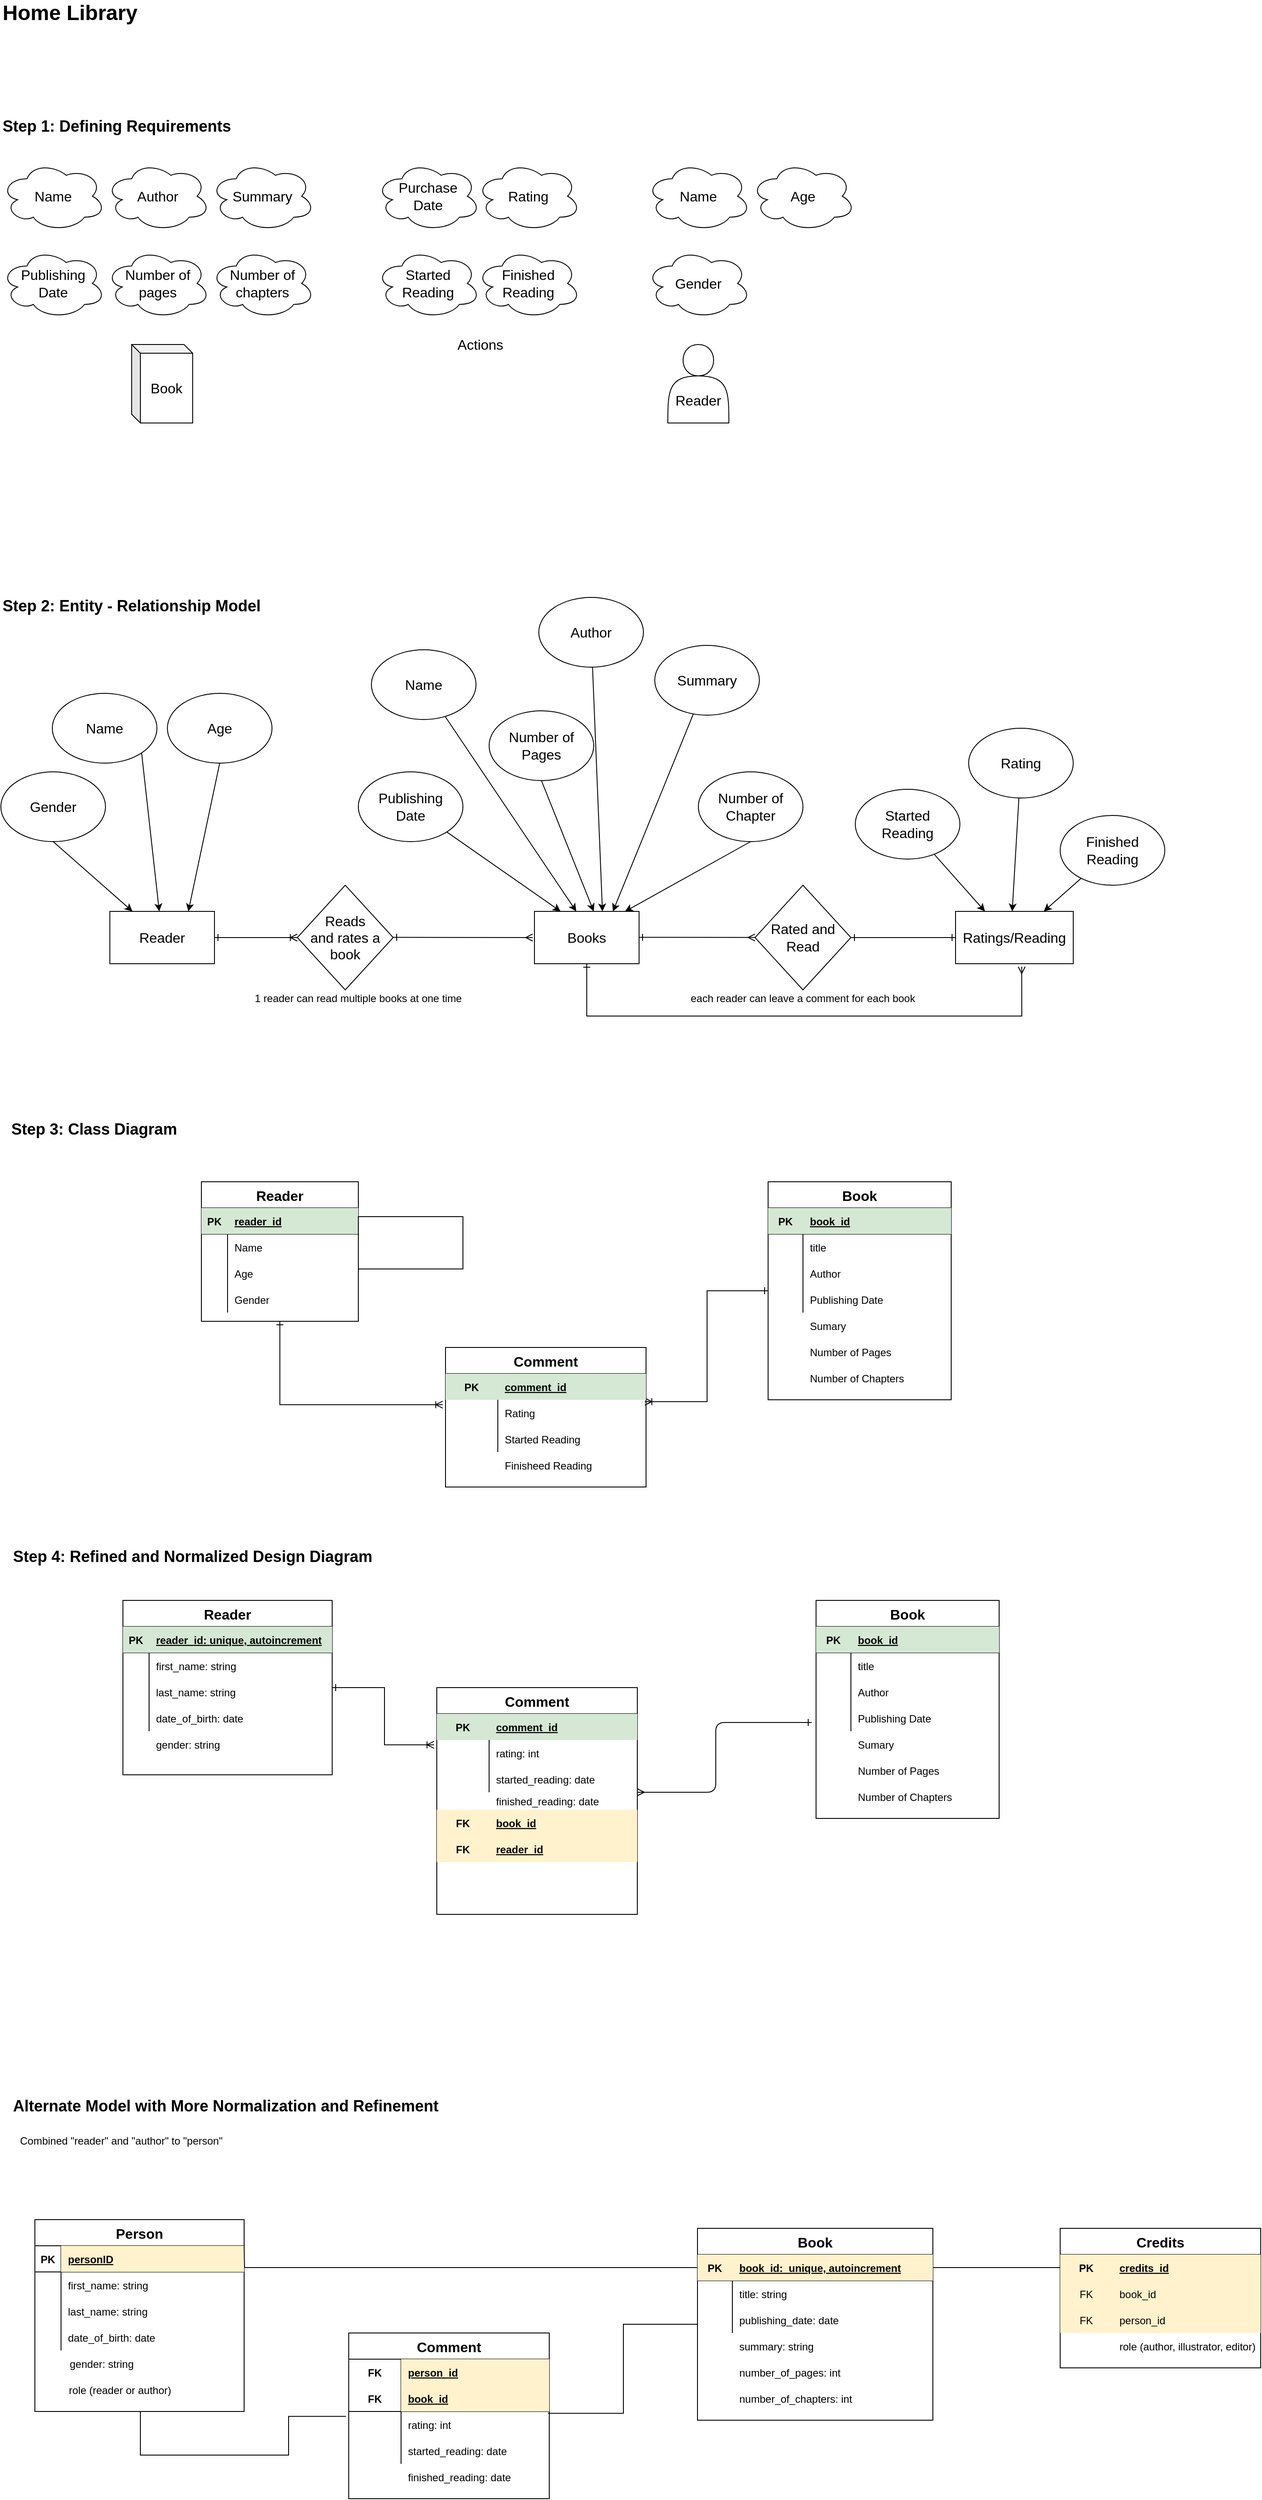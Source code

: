 <mxfile version="13.8.8" type="github">
  <diagram id="lw3_j7wf6DfLCtdXSwcF" name="Page-1">
    <mxGraphModel dx="865" dy="617" grid="1" gridSize="10" guides="1" tooltips="1" connect="1" arrows="1" fold="1" page="1" pageScale="1" pageWidth="827" pageHeight="1169" math="0" shadow="0">
      <root>
        <mxCell id="0" />
        <mxCell id="1" parent="0" />
        <mxCell id="b3z_TrKQlpET2KXninBQ-1" value="Step 1: Defining Requirements" style="text;html=1;strokeColor=none;fillColor=none;align=left;verticalAlign=middle;whiteSpace=wrap;rounded=0;fontSize=18;fontStyle=1" parent="1" vertex="1">
          <mxGeometry x="60" y="160" width="270" height="20" as="geometry" />
        </mxCell>
        <mxCell id="b3z_TrKQlpET2KXninBQ-3" value="Book" style="shape=cube;whiteSpace=wrap;html=1;boundedLbl=1;backgroundOutline=1;darkOpacity=0.05;darkOpacity2=0.1;fontSize=16;size=10;" parent="1" vertex="1">
          <mxGeometry x="210" y="420" width="70" height="90" as="geometry" />
        </mxCell>
        <mxCell id="b3z_TrKQlpET2KXninBQ-4" value="Name" style="ellipse;shape=cloud;whiteSpace=wrap;html=1;fontSize=16;" parent="1" vertex="1">
          <mxGeometry x="800" y="210" width="120" height="80" as="geometry" />
        </mxCell>
        <mxCell id="b3z_TrKQlpET2KXninBQ-5" value="Age" style="ellipse;shape=cloud;whiteSpace=wrap;html=1;fontSize=16;" parent="1" vertex="1">
          <mxGeometry x="920" y="210" width="120" height="80" as="geometry" />
        </mxCell>
        <mxCell id="b3z_TrKQlpET2KXninBQ-6" value="Gender" style="ellipse;shape=cloud;whiteSpace=wrap;html=1;fontSize=16;" parent="1" vertex="1">
          <mxGeometry x="800" y="310" width="120" height="80" as="geometry" />
        </mxCell>
        <mxCell id="b3z_TrKQlpET2KXninBQ-7" value="Name" style="ellipse;shape=cloud;whiteSpace=wrap;html=1;fontSize=16;" parent="1" vertex="1">
          <mxGeometry x="60" y="210" width="120" height="80" as="geometry" />
        </mxCell>
        <mxCell id="b3z_TrKQlpET2KXninBQ-8" value="Author" style="ellipse;shape=cloud;whiteSpace=wrap;html=1;fontSize=16;" parent="1" vertex="1">
          <mxGeometry x="180" y="210" width="120" height="80" as="geometry" />
        </mxCell>
        <mxCell id="b3z_TrKQlpET2KXninBQ-9" value="Summary" style="ellipse;shape=cloud;whiteSpace=wrap;html=1;fontSize=16;" parent="1" vertex="1">
          <mxGeometry x="300" y="210" width="120" height="80" as="geometry" />
        </mxCell>
        <mxCell id="b3z_TrKQlpET2KXninBQ-10" value="Number of pages" style="ellipse;shape=cloud;whiteSpace=wrap;html=1;fontSize=16;" parent="1" vertex="1">
          <mxGeometry x="180" y="310" width="120" height="80" as="geometry" />
        </mxCell>
        <mxCell id="b3z_TrKQlpET2KXninBQ-11" value="Number of chapters" style="ellipse;shape=cloud;whiteSpace=wrap;html=1;fontSize=16;" parent="1" vertex="1">
          <mxGeometry x="300" y="310" width="120" height="80" as="geometry" />
        </mxCell>
        <mxCell id="b3z_TrKQlpET2KXninBQ-12" value="Publishing&lt;br&gt;Date" style="ellipse;shape=cloud;whiteSpace=wrap;html=1;fontSize=16;" parent="1" vertex="1">
          <mxGeometry x="60" y="310" width="120" height="80" as="geometry" />
        </mxCell>
        <mxCell id="b3z_TrKQlpET2KXninBQ-13" value="Purchase&lt;br&gt;Date" style="ellipse;shape=cloud;whiteSpace=wrap;html=1;fontSize=16;" parent="1" vertex="1">
          <mxGeometry x="490" y="210" width="120" height="80" as="geometry" />
        </mxCell>
        <mxCell id="b3z_TrKQlpET2KXninBQ-14" value="Started&lt;br&gt;Reading" style="ellipse;shape=cloud;whiteSpace=wrap;html=1;fontSize=16;" parent="1" vertex="1">
          <mxGeometry x="490" y="310" width="120" height="80" as="geometry" />
        </mxCell>
        <mxCell id="b3z_TrKQlpET2KXninBQ-15" value="Finished&lt;br&gt;Reading" style="ellipse;shape=cloud;whiteSpace=wrap;html=1;fontSize=16;" parent="1" vertex="1">
          <mxGeometry x="605" y="310" width="120" height="80" as="geometry" />
        </mxCell>
        <mxCell id="b3z_TrKQlpET2KXninBQ-16" value="Home Library" style="text;html=1;strokeColor=none;fillColor=none;align=left;verticalAlign=middle;whiteSpace=wrap;rounded=0;fontSize=24;fontStyle=1" parent="1" vertex="1">
          <mxGeometry x="60" y="30" width="210" height="20" as="geometry" />
        </mxCell>
        <mxCell id="b3z_TrKQlpET2KXninBQ-19" value="Rating" style="ellipse;shape=cloud;whiteSpace=wrap;html=1;fontSize=16;" parent="1" vertex="1">
          <mxGeometry x="605" y="210" width="120" height="80" as="geometry" />
        </mxCell>
        <mxCell id="b3z_TrKQlpET2KXninBQ-22" value="&lt;br&gt;&lt;br&gt;Reader" style="shape=actor;whiteSpace=wrap;html=1;fontSize=16;align=center;" parent="1" vertex="1">
          <mxGeometry x="825" y="420" width="70" height="90" as="geometry" />
        </mxCell>
        <mxCell id="b3z_TrKQlpET2KXninBQ-24" value="Actions" style="text;html=1;strokeColor=none;fillColor=none;align=center;verticalAlign=middle;whiteSpace=wrap;rounded=0;fontSize=16;" parent="1" vertex="1">
          <mxGeometry x="590" y="410" width="40" height="20" as="geometry" />
        </mxCell>
        <mxCell id="b3z_TrKQlpET2KXninBQ-25" value="Step 2: Entity - Relationship Model" style="text;html=1;strokeColor=none;fillColor=none;align=left;verticalAlign=middle;whiteSpace=wrap;rounded=0;fontSize=18;fontStyle=1" parent="1" vertex="1">
          <mxGeometry x="60" y="710" width="320" height="20" as="geometry" />
        </mxCell>
        <mxCell id="b3z_TrKQlpET2KXninBQ-27" value="Books&lt;span style=&quot;color: rgba(0 , 0 , 0 , 0) ; font-family: monospace ; font-size: 0px&quot;&gt;%3CmxGraphModel%3E%3Croot%3E%3CmxCell%20id%3D%220%22%2F%3E%3CmxCell%20id%3D%221%22%20parent%3D%220%22%2F%3E%3CmxCell%20id%3D%222%22%20value%3D%22Requirements%22%20style%3D%22text%3Bhtml%3D1%3BstrokeColor%3Dnone%3BfillColor%3Dnone%3Balign%3Dleft%3BverticalAlign%3Dmiddle%3BwhiteSpace%3Dwrap%3Brounded%3D0%3BfontSize%3D16%3BfontStyle%3D1%22%20vertex%3D%221%22%20parent%3D%221%22%3E%3CmxGeometry%20x%3D%2240%22%20y%3D%2290%22%20width%3D%22140%22%20height%3D%2220%22%20as%3D%22geometry%22%2F%3E%3C%2FmxCell%3E%3C%2Froot%3E%3C%2FmxGraphModel%3E&lt;/span&gt;" style="rounded=0;whiteSpace=wrap;html=1;fontSize=16;align=center;" parent="1" vertex="1">
          <mxGeometry x="672" y="1070" width="120" height="60" as="geometry" />
        </mxCell>
        <mxCell id="b3z_TrKQlpET2KXninBQ-28" value="Ratings/Reading" style="rounded=0;whiteSpace=wrap;html=1;fontSize=16;align=center;" parent="1" vertex="1">
          <mxGeometry x="1155" y="1070" width="135" height="60" as="geometry" />
        </mxCell>
        <mxCell id="b3z_TrKQlpET2KXninBQ-67" style="edgeStyle=none;rounded=0;orthogonalLoop=1;jettySize=auto;html=1;entryX=0;entryY=0.5;entryDx=0;entryDy=0;fontSize=16;startArrow=ERone;startFill=0;endArrow=ERoneToMany;endFill=0;" parent="1" source="b3z_TrKQlpET2KXninBQ-29" target="b3z_TrKQlpET2KXninBQ-45" edge="1">
          <mxGeometry relative="1" as="geometry" />
        </mxCell>
        <mxCell id="b3z_TrKQlpET2KXninBQ-29" value="Reader" style="rounded=0;whiteSpace=wrap;html=1;fontSize=16;align=center;" parent="1" vertex="1">
          <mxGeometry x="185" y="1070" width="120" height="60" as="geometry" />
        </mxCell>
        <mxCell id="b3z_TrKQlpET2KXninBQ-60" style="edgeStyle=none;rounded=0;orthogonalLoop=1;jettySize=auto;html=1;fontSize=16;" parent="1" source="b3z_TrKQlpET2KXninBQ-30" edge="1">
          <mxGeometry relative="1" as="geometry">
            <mxPoint x="720" y="1070" as="targetPoint" />
          </mxGeometry>
        </mxCell>
        <mxCell id="b3z_TrKQlpET2KXninBQ-30" value="Name" style="ellipse;whiteSpace=wrap;html=1;fontSize=16;align=center;" parent="1" vertex="1">
          <mxGeometry x="485" y="770" width="120" height="80" as="geometry" />
        </mxCell>
        <mxCell id="b3z_TrKQlpET2KXninBQ-61" style="edgeStyle=none;rounded=0;orthogonalLoop=1;jettySize=auto;html=1;fontSize=16;" parent="1" source="b3z_TrKQlpET2KXninBQ-31" edge="1">
          <mxGeometry relative="1" as="geometry">
            <mxPoint x="750" y="1070" as="targetPoint" />
          </mxGeometry>
        </mxCell>
        <mxCell id="b3z_TrKQlpET2KXninBQ-31" value="Author" style="ellipse;whiteSpace=wrap;html=1;fontSize=16;align=center;" parent="1" vertex="1">
          <mxGeometry x="677" y="710" width="120" height="80" as="geometry" />
        </mxCell>
        <mxCell id="b3z_TrKQlpET2KXninBQ-62" style="edgeStyle=none;rounded=0;orthogonalLoop=1;jettySize=auto;html=1;entryX=0.75;entryY=0;entryDx=0;entryDy=0;fontSize=16;" parent="1" source="b3z_TrKQlpET2KXninBQ-32" target="b3z_TrKQlpET2KXninBQ-27" edge="1">
          <mxGeometry relative="1" as="geometry" />
        </mxCell>
        <mxCell id="b3z_TrKQlpET2KXninBQ-32" value="Summary" style="ellipse;whiteSpace=wrap;html=1;fontSize=16;align=center;" parent="1" vertex="1">
          <mxGeometry x="810" y="765" width="120" height="80" as="geometry" />
        </mxCell>
        <mxCell id="b3z_TrKQlpET2KXninBQ-57" style="edgeStyle=none;rounded=0;orthogonalLoop=1;jettySize=auto;html=1;entryX=0.25;entryY=0;entryDx=0;entryDy=0;fontSize=16;" parent="1" source="b3z_TrKQlpET2KXninBQ-33" target="b3z_TrKQlpET2KXninBQ-27" edge="1">
          <mxGeometry relative="1" as="geometry" />
        </mxCell>
        <mxCell id="b3z_TrKQlpET2KXninBQ-33" value="Publishing&lt;br&gt;Date" style="ellipse;whiteSpace=wrap;html=1;fontSize=16;align=center;" parent="1" vertex="1">
          <mxGeometry x="470" y="910" width="120" height="80" as="geometry" />
        </mxCell>
        <mxCell id="b3z_TrKQlpET2KXninBQ-58" style="edgeStyle=none;rounded=0;orthogonalLoop=1;jettySize=auto;html=1;exitX=0.5;exitY=1;exitDx=0;exitDy=0;fontSize=16;" parent="1" source="b3z_TrKQlpET2KXninBQ-34" edge="1">
          <mxGeometry relative="1" as="geometry">
            <mxPoint x="740" y="1070" as="targetPoint" />
          </mxGeometry>
        </mxCell>
        <mxCell id="b3z_TrKQlpET2KXninBQ-34" value="Number of&lt;br&gt;Pages" style="ellipse;whiteSpace=wrap;html=1;fontSize=16;align=center;" parent="1" vertex="1">
          <mxGeometry x="620" y="840" width="120" height="80" as="geometry" />
        </mxCell>
        <mxCell id="b3z_TrKQlpET2KXninBQ-59" style="edgeStyle=none;rounded=0;orthogonalLoop=1;jettySize=auto;html=1;exitX=0.5;exitY=1;exitDx=0;exitDy=0;entryX=0.865;entryY=0.002;entryDx=0;entryDy=0;fontSize=16;entryPerimeter=0;" parent="1" source="b3z_TrKQlpET2KXninBQ-35" target="b3z_TrKQlpET2KXninBQ-27" edge="1">
          <mxGeometry relative="1" as="geometry" />
        </mxCell>
        <mxCell id="b3z_TrKQlpET2KXninBQ-35" value="Number of&lt;br&gt;Chapter" style="ellipse;whiteSpace=wrap;html=1;fontSize=16;align=center;" parent="1" vertex="1">
          <mxGeometry x="860" y="910" width="120" height="80" as="geometry" />
        </mxCell>
        <mxCell id="b3z_TrKQlpET2KXninBQ-65" style="edgeStyle=none;rounded=0;orthogonalLoop=1;jettySize=auto;html=1;fontSize=16;" parent="1" source="b3z_TrKQlpET2KXninBQ-37" edge="1">
          <mxGeometry relative="1" as="geometry">
            <mxPoint x="1220" y="1070" as="targetPoint" />
          </mxGeometry>
        </mxCell>
        <mxCell id="b3z_TrKQlpET2KXninBQ-37" value="Rating" style="ellipse;whiteSpace=wrap;html=1;fontSize=16;align=center;" parent="1" vertex="1">
          <mxGeometry x="1170" y="860" width="120" height="80" as="geometry" />
        </mxCell>
        <mxCell id="b3z_TrKQlpET2KXninBQ-63" style="edgeStyle=none;rounded=0;orthogonalLoop=1;jettySize=auto;html=1;entryX=0.25;entryY=0;entryDx=0;entryDy=0;fontSize=16;" parent="1" source="b3z_TrKQlpET2KXninBQ-38" target="b3z_TrKQlpET2KXninBQ-28" edge="1">
          <mxGeometry relative="1" as="geometry" />
        </mxCell>
        <mxCell id="b3z_TrKQlpET2KXninBQ-38" value="Started&lt;br&gt;Reading" style="ellipse;whiteSpace=wrap;html=1;fontSize=16;align=center;" parent="1" vertex="1">
          <mxGeometry x="1040" y="930" width="120" height="80" as="geometry" />
        </mxCell>
        <mxCell id="b3z_TrKQlpET2KXninBQ-40" value="Rated and Read" style="rhombus;whiteSpace=wrap;html=1;fontSize=16;align=center;" parent="1" vertex="1">
          <mxGeometry x="925" y="1040" width="110" height="120" as="geometry" />
        </mxCell>
        <mxCell id="b3z_TrKQlpET2KXninBQ-66" style="edgeStyle=none;rounded=0;orthogonalLoop=1;jettySize=auto;html=1;entryX=0.75;entryY=0;entryDx=0;entryDy=0;fontSize=16;" parent="1" source="b3z_TrKQlpET2KXninBQ-41" target="b3z_TrKQlpET2KXninBQ-28" edge="1">
          <mxGeometry relative="1" as="geometry" />
        </mxCell>
        <mxCell id="b3z_TrKQlpET2KXninBQ-41" value="Finished&lt;br&gt;Reading" style="ellipse;whiteSpace=wrap;html=1;fontSize=16;align=center;" parent="1" vertex="1">
          <mxGeometry x="1275" y="960" width="120" height="80" as="geometry" />
        </mxCell>
        <mxCell id="b3z_TrKQlpET2KXninBQ-53" style="rounded=0;orthogonalLoop=1;jettySize=auto;html=1;exitX=1;exitY=1;exitDx=0;exitDy=0;fontSize=16;" parent="1" source="b3z_TrKQlpET2KXninBQ-42" target="b3z_TrKQlpET2KXninBQ-29" edge="1">
          <mxGeometry relative="1" as="geometry" />
        </mxCell>
        <mxCell id="b3z_TrKQlpET2KXninBQ-42" value="Name" style="ellipse;whiteSpace=wrap;html=1;fontSize=16;align=center;" parent="1" vertex="1">
          <mxGeometry x="119" y="820" width="120" height="80" as="geometry" />
        </mxCell>
        <mxCell id="b3z_TrKQlpET2KXninBQ-56" style="edgeStyle=none;rounded=0;orthogonalLoop=1;jettySize=auto;html=1;exitX=0.5;exitY=1;exitDx=0;exitDy=0;entryX=0.75;entryY=0;entryDx=0;entryDy=0;fontSize=16;" parent="1" source="b3z_TrKQlpET2KXninBQ-43" target="b3z_TrKQlpET2KXninBQ-29" edge="1">
          <mxGeometry relative="1" as="geometry" />
        </mxCell>
        <mxCell id="b3z_TrKQlpET2KXninBQ-43" value="Age" style="ellipse;whiteSpace=wrap;html=1;fontSize=16;align=center;" parent="1" vertex="1">
          <mxGeometry x="251" y="820" width="120" height="80" as="geometry" />
        </mxCell>
        <mxCell id="b3z_TrKQlpET2KXninBQ-52" style="rounded=0;orthogonalLoop=1;jettySize=auto;html=1;exitX=0.5;exitY=1;exitDx=0;exitDy=0;fontSize=16;" parent="1" source="b3z_TrKQlpET2KXninBQ-44" target="b3z_TrKQlpET2KXninBQ-29" edge="1">
          <mxGeometry relative="1" as="geometry" />
        </mxCell>
        <mxCell id="b3z_TrKQlpET2KXninBQ-44" value="Gender" style="ellipse;whiteSpace=wrap;html=1;fontSize=16;align=center;" parent="1" vertex="1">
          <mxGeometry x="60" y="910" width="120" height="80" as="geometry" />
        </mxCell>
        <mxCell id="b3z_TrKQlpET2KXninBQ-45" value="Reads&lt;br&gt;and rates a&lt;br&gt;book" style="rhombus;whiteSpace=wrap;html=1;fontSize=16;align=center;" parent="1" vertex="1">
          <mxGeometry x="400" y="1040" width="110" height="120" as="geometry" />
        </mxCell>
        <mxCell id="b3z_TrKQlpET2KXninBQ-68" style="edgeStyle=none;rounded=0;orthogonalLoop=1;jettySize=auto;html=1;fontSize=16;startArrow=ERone;startFill=0;endArrow=ERmany;endFill=0;" parent="1" edge="1">
          <mxGeometry relative="1" as="geometry">
            <mxPoint x="510" y="1099.71" as="sourcePoint" />
            <mxPoint x="670" y="1100" as="targetPoint" />
          </mxGeometry>
        </mxCell>
        <mxCell id="b3z_TrKQlpET2KXninBQ-69" style="edgeStyle=none;rounded=0;orthogonalLoop=1;jettySize=auto;html=1;fontSize=16;startArrow=ERone;startFill=0;endArrow=ERmany;endFill=0;" parent="1" target="b3z_TrKQlpET2KXninBQ-40" edge="1">
          <mxGeometry relative="1" as="geometry">
            <mxPoint x="792" y="1099.71" as="sourcePoint" />
            <mxPoint x="887" y="1099.71" as="targetPoint" />
          </mxGeometry>
        </mxCell>
        <mxCell id="b3z_TrKQlpET2KXninBQ-70" style="edgeStyle=none;rounded=0;orthogonalLoop=1;jettySize=auto;html=1;fontSize=16;startArrow=ERone;startFill=0;endArrow=ERone;endFill=0;exitX=1;exitY=0.5;exitDx=0;exitDy=0;entryX=0;entryY=0.5;entryDx=0;entryDy=0;" parent="1" source="b3z_TrKQlpET2KXninBQ-40" target="b3z_TrKQlpET2KXninBQ-28" edge="1">
          <mxGeometry relative="1" as="geometry">
            <mxPoint x="802" y="1109.71" as="sourcePoint" />
            <mxPoint x="935.078" y="1109.915" as="targetPoint" />
          </mxGeometry>
        </mxCell>
        <mxCell id="b3z_TrKQlpET2KXninBQ-170" style="edgeStyle=orthogonalEdgeStyle;rounded=0;orthogonalLoop=1;jettySize=auto;html=1;entryX=-0.014;entryY=0.186;entryDx=0;entryDy=0;entryPerimeter=0;startArrow=ERone;startFill=0;endArrow=ERoneToMany;endFill=0;fontSize=16;" parent="1" source="b3z_TrKQlpET2KXninBQ-113" target="b3z_TrKQlpET2KXninBQ-146" edge="1">
          <mxGeometry relative="1" as="geometry" />
        </mxCell>
        <mxCell id="b3z_TrKQlpET2KXninBQ-113" value="Reader" style="shape=table;startSize=30;container=1;collapsible=1;childLayout=tableLayout;fixedRows=1;rowLines=0;fontStyle=1;align=center;resizeLast=1;fontSize=16;" parent="1" vertex="1">
          <mxGeometry x="290" y="1380" width="180" height="160" as="geometry" />
        </mxCell>
        <mxCell id="b3z_TrKQlpET2KXninBQ-114" value="" style="shape=partialRectangle;collapsible=0;dropTarget=0;pointerEvents=0;fillColor=none;top=0;left=0;bottom=1;right=0;points=[[0,0.5],[1,0.5]];portConstraint=eastwest;" parent="b3z_TrKQlpET2KXninBQ-113" vertex="1">
          <mxGeometry y="30" width="180" height="30" as="geometry" />
        </mxCell>
        <mxCell id="b3z_TrKQlpET2KXninBQ-115" value="PK" style="shape=partialRectangle;connectable=0;fillColor=#d5e8d4;top=0;left=0;bottom=0;right=0;fontStyle=1;overflow=hidden;strokeColor=#82b366;" parent="b3z_TrKQlpET2KXninBQ-114" vertex="1">
          <mxGeometry width="30" height="30" as="geometry" />
        </mxCell>
        <mxCell id="b3z_TrKQlpET2KXninBQ-116" value="reader_id" style="shape=partialRectangle;connectable=0;fillColor=#d5e8d4;top=0;left=0;bottom=0;right=0;align=left;spacingLeft=6;fontStyle=5;overflow=hidden;strokeColor=#82b366;" parent="b3z_TrKQlpET2KXninBQ-114" vertex="1">
          <mxGeometry x="30" width="150" height="30" as="geometry" />
        </mxCell>
        <mxCell id="b3z_TrKQlpET2KXninBQ-117" value="" style="shape=partialRectangle;collapsible=0;dropTarget=0;pointerEvents=0;fillColor=none;top=0;left=0;bottom=0;right=0;points=[[0,0.5],[1,0.5]];portConstraint=eastwest;" parent="b3z_TrKQlpET2KXninBQ-113" vertex="1">
          <mxGeometry y="60" width="180" height="30" as="geometry" />
        </mxCell>
        <mxCell id="b3z_TrKQlpET2KXninBQ-118" value="" style="shape=partialRectangle;connectable=0;fillColor=none;top=0;left=0;bottom=0;right=0;editable=1;overflow=hidden;" parent="b3z_TrKQlpET2KXninBQ-117" vertex="1">
          <mxGeometry width="30" height="30" as="geometry" />
        </mxCell>
        <mxCell id="b3z_TrKQlpET2KXninBQ-119" value="Name" style="shape=partialRectangle;connectable=0;fillColor=none;top=0;left=0;bottom=0;right=0;align=left;spacingLeft=6;overflow=hidden;" parent="b3z_TrKQlpET2KXninBQ-117" vertex="1">
          <mxGeometry x="30" width="150" height="30" as="geometry" />
        </mxCell>
        <mxCell id="b3z_TrKQlpET2KXninBQ-120" value="" style="shape=partialRectangle;collapsible=0;dropTarget=0;pointerEvents=0;fillColor=none;top=0;left=0;bottom=0;right=0;points=[[0,0.5],[1,0.5]];portConstraint=eastwest;" parent="b3z_TrKQlpET2KXninBQ-113" vertex="1">
          <mxGeometry y="90" width="180" height="30" as="geometry" />
        </mxCell>
        <mxCell id="b3z_TrKQlpET2KXninBQ-121" value="" style="shape=partialRectangle;connectable=0;fillColor=none;top=0;left=0;bottom=0;right=0;editable=1;overflow=hidden;" parent="b3z_TrKQlpET2KXninBQ-120" vertex="1">
          <mxGeometry width="30" height="30" as="geometry" />
        </mxCell>
        <mxCell id="b3z_TrKQlpET2KXninBQ-122" value="Age" style="shape=partialRectangle;connectable=0;fillColor=none;top=0;left=0;bottom=0;right=0;align=left;spacingLeft=6;overflow=hidden;" parent="b3z_TrKQlpET2KXninBQ-120" vertex="1">
          <mxGeometry x="30" width="150" height="30" as="geometry" />
        </mxCell>
        <mxCell id="b3z_TrKQlpET2KXninBQ-123" value="" style="shape=partialRectangle;collapsible=0;dropTarget=0;pointerEvents=0;fillColor=none;top=0;left=0;bottom=0;right=0;points=[[0,0.5],[1,0.5]];portConstraint=eastwest;" parent="b3z_TrKQlpET2KXninBQ-113" vertex="1">
          <mxGeometry y="120" width="180" height="30" as="geometry" />
        </mxCell>
        <mxCell id="b3z_TrKQlpET2KXninBQ-124" value="" style="shape=partialRectangle;connectable=0;fillColor=none;top=0;left=0;bottom=0;right=0;editable=1;overflow=hidden;" parent="b3z_TrKQlpET2KXninBQ-123" vertex="1">
          <mxGeometry width="30" height="30" as="geometry" />
        </mxCell>
        <mxCell id="b3z_TrKQlpET2KXninBQ-125" value="Gender" style="shape=partialRectangle;connectable=0;fillColor=none;top=0;left=0;bottom=0;right=0;align=left;spacingLeft=6;overflow=hidden;" parent="b3z_TrKQlpET2KXninBQ-123" vertex="1">
          <mxGeometry x="30" width="150" height="30" as="geometry" />
        </mxCell>
        <mxCell id="b3z_TrKQlpET2KXninBQ-171" style="edgeStyle=orthogonalEdgeStyle;rounded=0;orthogonalLoop=1;jettySize=auto;html=1;entryX=0.994;entryY=0.071;entryDx=0;entryDy=0;entryPerimeter=0;startArrow=ERone;startFill=0;endArrow=ERoneToMany;endFill=0;fontSize=16;" parent="1" source="b3z_TrKQlpET2KXninBQ-126" target="b3z_TrKQlpET2KXninBQ-146" edge="1">
          <mxGeometry relative="1" as="geometry" />
        </mxCell>
        <mxCell id="b3z_TrKQlpET2KXninBQ-126" value="Book" style="shape=table;startSize=30;container=1;collapsible=1;childLayout=tableLayout;fixedRows=1;rowLines=0;fontStyle=1;align=center;resizeLast=1;fontSize=16;" parent="1" vertex="1">
          <mxGeometry x="940" y="1380" width="210" height="250" as="geometry" />
        </mxCell>
        <mxCell id="b3z_TrKQlpET2KXninBQ-127" value="" style="shape=partialRectangle;collapsible=0;dropTarget=0;pointerEvents=0;fillColor=none;top=0;left=0;bottom=1;right=0;points=[[0,0.5],[1,0.5]];portConstraint=eastwest;" parent="b3z_TrKQlpET2KXninBQ-126" vertex="1">
          <mxGeometry y="30" width="210" height="30" as="geometry" />
        </mxCell>
        <mxCell id="b3z_TrKQlpET2KXninBQ-128" value="PK" style="shape=partialRectangle;connectable=0;fillColor=#d5e8d4;top=0;left=0;bottom=0;right=0;fontStyle=1;overflow=hidden;strokeColor=#82b366;" parent="b3z_TrKQlpET2KXninBQ-127" vertex="1">
          <mxGeometry width="40" height="30" as="geometry" />
        </mxCell>
        <mxCell id="b3z_TrKQlpET2KXninBQ-129" value="book_id" style="shape=partialRectangle;connectable=0;fillColor=#d5e8d4;top=0;left=0;bottom=0;right=0;align=left;spacingLeft=6;fontStyle=5;overflow=hidden;strokeColor=#82b366;" parent="b3z_TrKQlpET2KXninBQ-127" vertex="1">
          <mxGeometry x="40" width="170" height="30" as="geometry" />
        </mxCell>
        <mxCell id="b3z_TrKQlpET2KXninBQ-130" value="" style="shape=partialRectangle;collapsible=0;dropTarget=0;pointerEvents=0;fillColor=none;top=0;left=0;bottom=0;right=0;points=[[0,0.5],[1,0.5]];portConstraint=eastwest;" parent="b3z_TrKQlpET2KXninBQ-126" vertex="1">
          <mxGeometry y="60" width="210" height="30" as="geometry" />
        </mxCell>
        <mxCell id="b3z_TrKQlpET2KXninBQ-131" value="" style="shape=partialRectangle;connectable=0;fillColor=none;top=0;left=0;bottom=0;right=0;editable=1;overflow=hidden;" parent="b3z_TrKQlpET2KXninBQ-130" vertex="1">
          <mxGeometry width="40" height="30" as="geometry" />
        </mxCell>
        <mxCell id="b3z_TrKQlpET2KXninBQ-132" value="title" style="shape=partialRectangle;connectable=0;fillColor=none;top=0;left=0;bottom=0;right=0;align=left;spacingLeft=6;overflow=hidden;" parent="b3z_TrKQlpET2KXninBQ-130" vertex="1">
          <mxGeometry x="40" width="170" height="30" as="geometry" />
        </mxCell>
        <mxCell id="b3z_TrKQlpET2KXninBQ-133" value="" style="shape=partialRectangle;collapsible=0;dropTarget=0;pointerEvents=0;fillColor=none;top=0;left=0;bottom=0;right=0;points=[[0,0.5],[1,0.5]];portConstraint=eastwest;" parent="b3z_TrKQlpET2KXninBQ-126" vertex="1">
          <mxGeometry y="90" width="210" height="30" as="geometry" />
        </mxCell>
        <mxCell id="b3z_TrKQlpET2KXninBQ-134" value="" style="shape=partialRectangle;connectable=0;fillColor=none;top=0;left=0;bottom=0;right=0;editable=1;overflow=hidden;" parent="b3z_TrKQlpET2KXninBQ-133" vertex="1">
          <mxGeometry width="40" height="30" as="geometry" />
        </mxCell>
        <mxCell id="b3z_TrKQlpET2KXninBQ-135" value="Author" style="shape=partialRectangle;connectable=0;fillColor=none;top=0;left=0;bottom=0;right=0;align=left;spacingLeft=6;overflow=hidden;" parent="b3z_TrKQlpET2KXninBQ-133" vertex="1">
          <mxGeometry x="40" width="170" height="30" as="geometry" />
        </mxCell>
        <mxCell id="b3z_TrKQlpET2KXninBQ-136" value="" style="shape=partialRectangle;collapsible=0;dropTarget=0;pointerEvents=0;fillColor=none;top=0;left=0;bottom=0;right=0;points=[[0,0.5],[1,0.5]];portConstraint=eastwest;" parent="b3z_TrKQlpET2KXninBQ-126" vertex="1">
          <mxGeometry y="120" width="210" height="30" as="geometry" />
        </mxCell>
        <mxCell id="b3z_TrKQlpET2KXninBQ-137" value="" style="shape=partialRectangle;connectable=0;fillColor=none;top=0;left=0;bottom=0;right=0;editable=1;overflow=hidden;" parent="b3z_TrKQlpET2KXninBQ-136" vertex="1">
          <mxGeometry width="40" height="30" as="geometry" />
        </mxCell>
        <mxCell id="b3z_TrKQlpET2KXninBQ-138" value="Publishing Date" style="shape=partialRectangle;connectable=0;fillColor=none;top=0;left=0;bottom=0;right=0;align=left;spacingLeft=6;overflow=hidden;" parent="b3z_TrKQlpET2KXninBQ-136" vertex="1">
          <mxGeometry x="40" width="170" height="30" as="geometry" />
        </mxCell>
        <mxCell id="b3z_TrKQlpET2KXninBQ-139" value="Comment" style="shape=table;startSize=30;container=1;collapsible=1;childLayout=tableLayout;fixedRows=1;rowLines=0;fontStyle=1;align=center;resizeLast=1;fontSize=16;" parent="1" vertex="1">
          <mxGeometry x="570" y="1570" width="230" height="160" as="geometry" />
        </mxCell>
        <mxCell id="b3z_TrKQlpET2KXninBQ-140" value="" style="shape=partialRectangle;collapsible=0;dropTarget=0;pointerEvents=0;fillColor=none;top=0;left=0;bottom=0;right=0;points=[[0,0.5],[1,0.5]];portConstraint=eastwest;" parent="b3z_TrKQlpET2KXninBQ-139" vertex="1">
          <mxGeometry y="30" width="230" height="30" as="geometry" />
        </mxCell>
        <mxCell id="b3z_TrKQlpET2KXninBQ-141" value="PK" style="shape=partialRectangle;connectable=0;fillColor=#d5e8d4;top=0;left=0;bottom=0;right=0;fontStyle=1;overflow=hidden;strokeColor=#82b366;" parent="b3z_TrKQlpET2KXninBQ-140" vertex="1">
          <mxGeometry width="60" height="30" as="geometry" />
        </mxCell>
        <mxCell id="b3z_TrKQlpET2KXninBQ-142" value="comment_id" style="shape=partialRectangle;connectable=0;fillColor=#d5e8d4;top=0;left=0;bottom=0;right=0;align=left;spacingLeft=6;fontStyle=5;overflow=hidden;strokeColor=#82b366;" parent="b3z_TrKQlpET2KXninBQ-140" vertex="1">
          <mxGeometry x="60" width="170" height="30" as="geometry" />
        </mxCell>
        <mxCell id="b3z_TrKQlpET2KXninBQ-146" value="" style="shape=partialRectangle;collapsible=0;dropTarget=0;pointerEvents=0;fillColor=none;top=0;left=0;bottom=0;right=0;points=[[0,0.5],[1,0.5]];portConstraint=eastwest;" parent="b3z_TrKQlpET2KXninBQ-139" vertex="1">
          <mxGeometry y="60" width="230" height="30" as="geometry" />
        </mxCell>
        <mxCell id="b3z_TrKQlpET2KXninBQ-147" value="" style="shape=partialRectangle;connectable=0;fillColor=none;top=0;left=0;bottom=0;right=0;editable=1;overflow=hidden;" parent="b3z_TrKQlpET2KXninBQ-146" vertex="1">
          <mxGeometry width="60" height="30" as="geometry" />
        </mxCell>
        <mxCell id="b3z_TrKQlpET2KXninBQ-148" value="Rating" style="shape=partialRectangle;connectable=0;fillColor=none;top=0;left=0;bottom=0;right=0;align=left;spacingLeft=6;overflow=hidden;" parent="b3z_TrKQlpET2KXninBQ-146" vertex="1">
          <mxGeometry x="60" width="170" height="30" as="geometry" />
        </mxCell>
        <mxCell id="b3z_TrKQlpET2KXninBQ-149" value="" style="shape=partialRectangle;collapsible=0;dropTarget=0;pointerEvents=0;fillColor=none;top=0;left=0;bottom=0;right=0;points=[[0,0.5],[1,0.5]];portConstraint=eastwest;" parent="b3z_TrKQlpET2KXninBQ-139" vertex="1">
          <mxGeometry y="90" width="230" height="30" as="geometry" />
        </mxCell>
        <mxCell id="b3z_TrKQlpET2KXninBQ-150" value="" style="shape=partialRectangle;connectable=0;fillColor=none;top=0;left=0;bottom=0;right=0;editable=1;overflow=hidden;" parent="b3z_TrKQlpET2KXninBQ-149" vertex="1">
          <mxGeometry width="60" height="30" as="geometry" />
        </mxCell>
        <mxCell id="b3z_TrKQlpET2KXninBQ-151" value="Started Reading" style="shape=partialRectangle;connectable=0;fillColor=none;top=0;left=0;bottom=0;right=0;align=left;spacingLeft=6;overflow=hidden;" parent="b3z_TrKQlpET2KXninBQ-149" vertex="1">
          <mxGeometry x="60" width="170" height="30" as="geometry" />
        </mxCell>
        <mxCell id="b3z_TrKQlpET2KXninBQ-165" value="Sumary" style="shape=partialRectangle;connectable=0;fillColor=none;top=0;left=0;bottom=0;right=0;align=left;spacingLeft=6;overflow=hidden;" parent="1" vertex="1">
          <mxGeometry x="980" y="1530" width="140" height="30" as="geometry" />
        </mxCell>
        <mxCell id="b3z_TrKQlpET2KXninBQ-166" value="Number of Pages" style="shape=partialRectangle;connectable=0;fillColor=none;top=0;left=0;bottom=0;right=0;align=left;spacingLeft=6;overflow=hidden;" parent="1" vertex="1">
          <mxGeometry x="980" y="1560" width="140" height="30" as="geometry" />
        </mxCell>
        <mxCell id="b3z_TrKQlpET2KXninBQ-167" value="Number of Chapters" style="shape=partialRectangle;connectable=0;fillColor=none;top=0;left=0;bottom=0;right=0;align=left;spacingLeft=6;overflow=hidden;" parent="1" vertex="1">
          <mxGeometry x="980" y="1590" width="140" height="30" as="geometry" />
        </mxCell>
        <mxCell id="b3z_TrKQlpET2KXninBQ-168" value="Finisheed Reading" style="shape=partialRectangle;connectable=0;fillColor=none;top=0;left=0;bottom=0;right=0;align=left;spacingLeft=6;overflow=hidden;" parent="1" vertex="1">
          <mxGeometry x="630" y="1690" width="170" height="30" as="geometry" />
        </mxCell>
        <mxCell id="b3z_TrKQlpET2KXninBQ-172" value="Step 4: Refined and Normalized Design Diagram" style="text;html=1;strokeColor=none;fillColor=none;align=left;verticalAlign=middle;whiteSpace=wrap;rounded=0;fontSize=18;fontStyle=1" parent="1" vertex="1">
          <mxGeometry x="72" y="1800" width="450" height="20" as="geometry" />
        </mxCell>
        <mxCell id="b3z_TrKQlpET2KXninBQ-174" style="edgeStyle=orthogonalEdgeStyle;rounded=0;orthogonalLoop=1;jettySize=auto;html=1;entryX=-0.014;entryY=0.186;entryDx=0;entryDy=0;entryPerimeter=0;startArrow=ERone;startFill=0;endArrow=ERoneToMany;endFill=0;fontSize=16;" parent="1" source="b3z_TrKQlpET2KXninBQ-175" target="b3z_TrKQlpET2KXninBQ-209" edge="1">
          <mxGeometry relative="1" as="geometry" />
        </mxCell>
        <mxCell id="b3z_TrKQlpET2KXninBQ-175" value="Reader" style="shape=table;startSize=30;container=1;collapsible=1;childLayout=tableLayout;fixedRows=1;rowLines=0;fontStyle=1;align=center;resizeLast=1;fontSize=16;" parent="1" vertex="1">
          <mxGeometry x="200" y="1860" width="240" height="200" as="geometry" />
        </mxCell>
        <mxCell id="b3z_TrKQlpET2KXninBQ-176" value="" style="shape=partialRectangle;collapsible=0;dropTarget=0;pointerEvents=0;fillColor=none;top=0;left=0;bottom=1;right=0;points=[[0,0.5],[1,0.5]];portConstraint=eastwest;" parent="b3z_TrKQlpET2KXninBQ-175" vertex="1">
          <mxGeometry y="30" width="240" height="30" as="geometry" />
        </mxCell>
        <mxCell id="b3z_TrKQlpET2KXninBQ-177" value="PK" style="shape=partialRectangle;connectable=0;fillColor=#d5e8d4;top=0;left=0;bottom=0;right=0;fontStyle=1;overflow=hidden;strokeColor=#82b366;" parent="b3z_TrKQlpET2KXninBQ-176" vertex="1">
          <mxGeometry width="30" height="30" as="geometry" />
        </mxCell>
        <mxCell id="b3z_TrKQlpET2KXninBQ-178" value="reader_id: unique, autoincrement" style="shape=partialRectangle;connectable=0;fillColor=#d5e8d4;top=0;left=0;bottom=0;right=0;align=left;spacingLeft=6;fontStyle=5;overflow=hidden;strokeColor=#82b366;" parent="b3z_TrKQlpET2KXninBQ-176" vertex="1">
          <mxGeometry x="30" width="210" height="30" as="geometry" />
        </mxCell>
        <mxCell id="b3z_TrKQlpET2KXninBQ-179" value="" style="shape=partialRectangle;collapsible=0;dropTarget=0;pointerEvents=0;fillColor=none;top=0;left=0;bottom=0;right=0;points=[[0,0.5],[1,0.5]];portConstraint=eastwest;" parent="b3z_TrKQlpET2KXninBQ-175" vertex="1">
          <mxGeometry y="60" width="240" height="30" as="geometry" />
        </mxCell>
        <mxCell id="b3z_TrKQlpET2KXninBQ-180" value="" style="shape=partialRectangle;connectable=0;fillColor=none;top=0;left=0;bottom=0;right=0;editable=1;overflow=hidden;" parent="b3z_TrKQlpET2KXninBQ-179" vertex="1">
          <mxGeometry width="30" height="30" as="geometry" />
        </mxCell>
        <mxCell id="b3z_TrKQlpET2KXninBQ-181" value="first_name: string" style="shape=partialRectangle;connectable=0;fillColor=none;top=0;left=0;bottom=0;right=0;align=left;spacingLeft=6;overflow=hidden;" parent="b3z_TrKQlpET2KXninBQ-179" vertex="1">
          <mxGeometry x="30" width="210" height="30" as="geometry" />
        </mxCell>
        <mxCell id="b3z_TrKQlpET2KXninBQ-182" value="" style="shape=partialRectangle;collapsible=0;dropTarget=0;pointerEvents=0;fillColor=none;top=0;left=0;bottom=0;right=0;points=[[0,0.5],[1,0.5]];portConstraint=eastwest;" parent="b3z_TrKQlpET2KXninBQ-175" vertex="1">
          <mxGeometry y="90" width="240" height="30" as="geometry" />
        </mxCell>
        <mxCell id="b3z_TrKQlpET2KXninBQ-183" value="" style="shape=partialRectangle;connectable=0;fillColor=none;top=0;left=0;bottom=0;right=0;editable=1;overflow=hidden;" parent="b3z_TrKQlpET2KXninBQ-182" vertex="1">
          <mxGeometry width="30" height="30" as="geometry" />
        </mxCell>
        <mxCell id="b3z_TrKQlpET2KXninBQ-184" value="last_name: string" style="shape=partialRectangle;connectable=0;fillColor=none;top=0;left=0;bottom=0;right=0;align=left;spacingLeft=6;overflow=hidden;" parent="b3z_TrKQlpET2KXninBQ-182" vertex="1">
          <mxGeometry x="30" width="210" height="30" as="geometry" />
        </mxCell>
        <mxCell id="b3z_TrKQlpET2KXninBQ-185" value="" style="shape=partialRectangle;collapsible=0;dropTarget=0;pointerEvents=0;fillColor=none;top=0;left=0;bottom=0;right=0;points=[[0,0.5],[1,0.5]];portConstraint=eastwest;" parent="b3z_TrKQlpET2KXninBQ-175" vertex="1">
          <mxGeometry y="120" width="240" height="30" as="geometry" />
        </mxCell>
        <mxCell id="b3z_TrKQlpET2KXninBQ-186" value="" style="shape=partialRectangle;connectable=0;fillColor=none;top=0;left=0;bottom=0;right=0;editable=1;overflow=hidden;" parent="b3z_TrKQlpET2KXninBQ-185" vertex="1">
          <mxGeometry width="30" height="30" as="geometry" />
        </mxCell>
        <mxCell id="b3z_TrKQlpET2KXninBQ-187" value="date_of_birth: date" style="shape=partialRectangle;connectable=0;fillColor=none;top=0;left=0;bottom=0;right=0;align=left;spacingLeft=6;overflow=hidden;" parent="b3z_TrKQlpET2KXninBQ-185" vertex="1">
          <mxGeometry x="30" width="210" height="30" as="geometry" />
        </mxCell>
        <mxCell id="b3z_TrKQlpET2KXninBQ-202" value="Comment" style="shape=table;startSize=30;container=1;collapsible=1;childLayout=tableLayout;fixedRows=1;rowLines=0;fontStyle=1;align=center;resizeLast=1;fontSize=16;" parent="1" vertex="1">
          <mxGeometry x="560" y="1960" width="230" height="260" as="geometry" />
        </mxCell>
        <mxCell id="b3z_TrKQlpET2KXninBQ-203" value="" style="shape=partialRectangle;collapsible=0;dropTarget=0;pointerEvents=0;fillColor=none;top=0;left=0;bottom=0;right=0;points=[[0,0.5],[1,0.5]];portConstraint=eastwest;" parent="b3z_TrKQlpET2KXninBQ-202" vertex="1">
          <mxGeometry y="30" width="230" height="30" as="geometry" />
        </mxCell>
        <mxCell id="b3z_TrKQlpET2KXninBQ-204" value="PK" style="shape=partialRectangle;connectable=0;fillColor=#d5e8d4;top=0;left=0;bottom=0;right=0;fontStyle=1;overflow=hidden;strokeColor=#82b366;" parent="b3z_TrKQlpET2KXninBQ-203" vertex="1">
          <mxGeometry width="60" height="30" as="geometry" />
        </mxCell>
        <mxCell id="b3z_TrKQlpET2KXninBQ-205" value="comment_id" style="shape=partialRectangle;connectable=0;fillColor=#d5e8d4;top=0;left=0;bottom=0;right=0;align=left;spacingLeft=6;fontStyle=5;overflow=hidden;strokeColor=#82b366;" parent="b3z_TrKQlpET2KXninBQ-203" vertex="1">
          <mxGeometry x="60" width="170" height="30" as="geometry" />
        </mxCell>
        <mxCell id="b3z_TrKQlpET2KXninBQ-209" value="" style="shape=partialRectangle;collapsible=0;dropTarget=0;pointerEvents=0;fillColor=none;top=0;left=0;bottom=0;right=0;points=[[0,0.5],[1,0.5]];portConstraint=eastwest;" parent="b3z_TrKQlpET2KXninBQ-202" vertex="1">
          <mxGeometry y="60" width="230" height="30" as="geometry" />
        </mxCell>
        <mxCell id="b3z_TrKQlpET2KXninBQ-210" value="" style="shape=partialRectangle;connectable=0;fillColor=none;top=0;left=0;bottom=0;right=0;editable=1;overflow=hidden;" parent="b3z_TrKQlpET2KXninBQ-209" vertex="1">
          <mxGeometry width="60" height="30" as="geometry" />
        </mxCell>
        <mxCell id="b3z_TrKQlpET2KXninBQ-211" value="" style="shape=partialRectangle;connectable=0;fillColor=none;top=0;left=0;bottom=0;right=0;align=left;spacingLeft=6;overflow=hidden;" parent="b3z_TrKQlpET2KXninBQ-209" vertex="1">
          <mxGeometry x="60" width="170" height="30" as="geometry" />
        </mxCell>
        <mxCell id="b3z_TrKQlpET2KXninBQ-212" value="" style="shape=partialRectangle;collapsible=0;dropTarget=0;pointerEvents=0;fillColor=none;top=0;left=0;bottom=0;right=0;points=[[0,0.5],[1,0.5]];portConstraint=eastwest;" parent="b3z_TrKQlpET2KXninBQ-202" vertex="1">
          <mxGeometry y="90" width="230" height="30" as="geometry" />
        </mxCell>
        <mxCell id="b3z_TrKQlpET2KXninBQ-213" value="" style="shape=partialRectangle;connectable=0;fillColor=none;top=0;left=0;bottom=0;right=0;editable=1;overflow=hidden;" parent="b3z_TrKQlpET2KXninBQ-212" vertex="1">
          <mxGeometry width="60" height="30" as="geometry" />
        </mxCell>
        <mxCell id="b3z_TrKQlpET2KXninBQ-214" value="started_reading: date" style="shape=partialRectangle;connectable=0;fillColor=none;top=0;left=0;bottom=0;right=0;align=left;spacingLeft=6;overflow=hidden;" parent="b3z_TrKQlpET2KXninBQ-212" vertex="1">
          <mxGeometry x="60" width="170" height="30" as="geometry" />
        </mxCell>
        <mxCell id="b3z_TrKQlpET2KXninBQ-218" value="finished_reading: date" style="shape=partialRectangle;connectable=0;fillColor=none;top=0;left=0;bottom=0;right=0;align=left;spacingLeft=6;overflow=hidden;" parent="1" vertex="1">
          <mxGeometry x="620" y="2075" width="170" height="30" as="geometry" />
        </mxCell>
        <mxCell id="b3z_TrKQlpET2KXninBQ-219" value="gender: string" style="shape=partialRectangle;connectable=0;fillColor=none;top=0;left=0;bottom=0;right=0;align=left;spacingLeft=6;overflow=hidden;" parent="1" vertex="1">
          <mxGeometry x="230" y="2010" width="150" height="30" as="geometry" />
        </mxCell>
        <mxCell id="XtWSDQYsiJZWP_boM4zA-3" value="1 reader can read multiple books at one time" style="text;html=1;strokeColor=none;fillColor=none;align=center;verticalAlign=middle;whiteSpace=wrap;rounded=0;" parent="1" vertex="1">
          <mxGeometry x="340" y="1160" width="260" height="20" as="geometry" />
        </mxCell>
        <mxCell id="XtWSDQYsiJZWP_boM4zA-4" value="each reader can leave a comment for each book" style="text;html=1;strokeColor=none;fillColor=none;align=center;verticalAlign=middle;whiteSpace=wrap;rounded=0;" parent="1" vertex="1">
          <mxGeometry x="850" y="1160" width="260" height="20" as="geometry" />
        </mxCell>
        <mxCell id="XtWSDQYsiJZWP_boM4zA-5" style="edgeStyle=none;rounded=0;orthogonalLoop=1;jettySize=auto;html=1;fontSize=16;startArrow=ERone;startFill=0;endArrow=ERmany;endFill=0;fontStyle=1;exitX=0.5;exitY=1;exitDx=0;exitDy=0;entryX=0.562;entryY=1.056;entryDx=0;entryDy=0;entryPerimeter=0;" parent="1" source="b3z_TrKQlpET2KXninBQ-27" target="b3z_TrKQlpET2KXninBQ-28" edge="1">
          <mxGeometry relative="1" as="geometry">
            <mxPoint x="770" y="1190.0" as="sourcePoint" />
            <mxPoint x="1290" y="1190" as="targetPoint" />
            <Array as="points">
              <mxPoint x="732" y="1190" />
              <mxPoint x="1231" y="1190" />
            </Array>
          </mxGeometry>
        </mxCell>
        <mxCell id="XtWSDQYsiJZWP_boM4zA-21" style="edgeStyle=orthogonalEdgeStyle;rounded=0;orthogonalLoop=1;jettySize=auto;html=1;entryX=-0.014;entryY=0.186;entryDx=0;entryDy=0;entryPerimeter=0;startArrow=none;startFill=0;endArrow=none;endFill=0;fontSize=16;" parent="1" target="XtWSDQYsiJZWP_boM4zA-56" edge="1">
          <mxGeometry relative="1" as="geometry">
            <mxPoint x="200" y="2790" as="sourcePoint" />
            <Array as="points">
              <mxPoint x="220" y="2790" />
              <mxPoint x="220" y="2840" />
              <mxPoint x="390" y="2840" />
              <mxPoint x="390" y="2796" />
            </Array>
          </mxGeometry>
        </mxCell>
        <mxCell id="XtWSDQYsiJZWP_boM4zA-35" style="edgeStyle=orthogonalEdgeStyle;rounded=0;orthogonalLoop=1;jettySize=auto;html=1;entryX=0.994;entryY=0.071;entryDx=0;entryDy=0;entryPerimeter=0;startArrow=none;startFill=0;endArrow=none;endFill=0;fontSize=16;" parent="1" source="XtWSDQYsiJZWP_boM4zA-36" target="XtWSDQYsiJZWP_boM4zA-56" edge="1">
          <mxGeometry relative="1" as="geometry" />
        </mxCell>
        <mxCell id="XtWSDQYsiJZWP_boM4zA-36" value="Book" style="shape=table;startSize=30;container=1;collapsible=1;childLayout=tableLayout;fixedRows=1;rowLines=0;fontStyle=1;align=center;resizeLast=1;fontSize=16;" parent="1" vertex="1">
          <mxGeometry x="859" y="2580" width="270" height="220" as="geometry" />
        </mxCell>
        <mxCell id="XtWSDQYsiJZWP_boM4zA-37" value="" style="shape=partialRectangle;collapsible=0;dropTarget=0;pointerEvents=0;fillColor=none;top=0;left=0;bottom=1;right=0;points=[[0,0.5],[1,0.5]];portConstraint=eastwest;" parent="XtWSDQYsiJZWP_boM4zA-36" vertex="1">
          <mxGeometry y="30" width="270" height="30" as="geometry" />
        </mxCell>
        <mxCell id="XtWSDQYsiJZWP_boM4zA-38" value="PK" style="shape=partialRectangle;connectable=0;fillColor=#fff2cc;top=0;left=0;bottom=0;right=0;fontStyle=1;overflow=hidden;labelBackgroundColor=none;strokeColor=#d6b656;" parent="XtWSDQYsiJZWP_boM4zA-37" vertex="1">
          <mxGeometry width="40" height="30" as="geometry" />
        </mxCell>
        <mxCell id="XtWSDQYsiJZWP_boM4zA-39" value="book_id:  unique, autoincrement" style="shape=partialRectangle;connectable=0;fillColor=#fff2cc;top=0;left=0;bottom=0;right=0;align=left;spacingLeft=6;fontStyle=5;overflow=hidden;strokeColor=#d6b656;" parent="XtWSDQYsiJZWP_boM4zA-37" vertex="1">
          <mxGeometry x="40" width="230" height="30" as="geometry" />
        </mxCell>
        <mxCell id="XtWSDQYsiJZWP_boM4zA-40" value="" style="shape=partialRectangle;collapsible=0;dropTarget=0;pointerEvents=0;fillColor=none;top=0;left=0;bottom=0;right=0;points=[[0,0.5],[1,0.5]];portConstraint=eastwest;" parent="XtWSDQYsiJZWP_boM4zA-36" vertex="1">
          <mxGeometry y="60" width="270" height="30" as="geometry" />
        </mxCell>
        <mxCell id="XtWSDQYsiJZWP_boM4zA-41" value="" style="shape=partialRectangle;connectable=0;fillColor=none;top=0;left=0;bottom=0;right=0;editable=1;overflow=hidden;" parent="XtWSDQYsiJZWP_boM4zA-40" vertex="1">
          <mxGeometry width="40" height="30" as="geometry" />
        </mxCell>
        <mxCell id="XtWSDQYsiJZWP_boM4zA-42" value="title: string" style="shape=partialRectangle;connectable=0;fillColor=none;top=0;left=0;bottom=0;right=0;align=left;spacingLeft=6;overflow=hidden;" parent="XtWSDQYsiJZWP_boM4zA-40" vertex="1">
          <mxGeometry x="40" width="230" height="30" as="geometry" />
        </mxCell>
        <mxCell id="XtWSDQYsiJZWP_boM4zA-46" value="" style="shape=partialRectangle;collapsible=0;dropTarget=0;pointerEvents=0;fillColor=none;top=0;left=0;bottom=0;right=0;points=[[0,0.5],[1,0.5]];portConstraint=eastwest;" parent="XtWSDQYsiJZWP_boM4zA-36" vertex="1">
          <mxGeometry y="90" width="270" height="30" as="geometry" />
        </mxCell>
        <mxCell id="XtWSDQYsiJZWP_boM4zA-47" value="" style="shape=partialRectangle;connectable=0;fillColor=none;top=0;left=0;bottom=0;right=0;editable=1;overflow=hidden;" parent="XtWSDQYsiJZWP_boM4zA-46" vertex="1">
          <mxGeometry width="40" height="30" as="geometry" />
        </mxCell>
        <mxCell id="XtWSDQYsiJZWP_boM4zA-48" value="publishing_date: date" style="shape=partialRectangle;connectable=0;fillColor=none;top=0;left=0;bottom=0;right=0;align=left;spacingLeft=6;overflow=hidden;" parent="XtWSDQYsiJZWP_boM4zA-46" vertex="1">
          <mxGeometry x="40" width="230" height="30" as="geometry" />
        </mxCell>
        <mxCell id="XtWSDQYsiJZWP_boM4zA-49" value="Comment" style="shape=table;startSize=30;container=1;collapsible=1;childLayout=tableLayout;fixedRows=1;rowLines=0;fontStyle=1;align=center;resizeLast=1;fontSize=16;" parent="1" vertex="1">
          <mxGeometry x="459" y="2700" width="230" height="190" as="geometry" />
        </mxCell>
        <mxCell id="XtWSDQYsiJZWP_boM4zA-50" value="" style="shape=partialRectangle;collapsible=0;dropTarget=0;pointerEvents=0;fillColor=none;top=0;left=0;bottom=0;right=0;points=[[0,0.5],[1,0.5]];portConstraint=eastwest;" parent="XtWSDQYsiJZWP_boM4zA-49" vertex="1">
          <mxGeometry y="30" width="230" height="30" as="geometry" />
        </mxCell>
        <mxCell id="XtWSDQYsiJZWP_boM4zA-51" value="FK" style="shape=partialRectangle;connectable=0;fillColor=none;top=0;left=0;bottom=0;right=0;fontStyle=1;overflow=hidden;" parent="XtWSDQYsiJZWP_boM4zA-50" vertex="1">
          <mxGeometry width="60" height="30" as="geometry" />
        </mxCell>
        <mxCell id="XtWSDQYsiJZWP_boM4zA-52" value="person_id" style="shape=partialRectangle;connectable=0;fillColor=#fff2cc;top=0;left=0;bottom=0;right=0;align=left;spacingLeft=6;fontStyle=5;overflow=hidden;strokeColor=#d6b656;" parent="XtWSDQYsiJZWP_boM4zA-50" vertex="1">
          <mxGeometry x="60" width="170" height="30" as="geometry" />
        </mxCell>
        <mxCell id="XtWSDQYsiJZWP_boM4zA-53" value="" style="shape=partialRectangle;collapsible=0;dropTarget=0;pointerEvents=0;fillColor=none;top=0;left=0;bottom=1;right=0;points=[[0,0.5],[1,0.5]];portConstraint=eastwest;" parent="XtWSDQYsiJZWP_boM4zA-49" vertex="1">
          <mxGeometry y="60" width="230" height="30" as="geometry" />
        </mxCell>
        <mxCell id="XtWSDQYsiJZWP_boM4zA-54" value="FK" style="shape=partialRectangle;connectable=0;fillColor=none;top=0;left=0;bottom=0;right=0;fontStyle=1;overflow=hidden;" parent="XtWSDQYsiJZWP_boM4zA-53" vertex="1">
          <mxGeometry width="60" height="30" as="geometry" />
        </mxCell>
        <mxCell id="XtWSDQYsiJZWP_boM4zA-55" value="book_id" style="shape=partialRectangle;connectable=0;fillColor=#fff2cc;top=0;left=0;bottom=0;right=0;align=left;spacingLeft=6;fontStyle=5;overflow=hidden;strokeColor=#d6b656;" parent="XtWSDQYsiJZWP_boM4zA-53" vertex="1">
          <mxGeometry x="60" width="170" height="30" as="geometry" />
        </mxCell>
        <mxCell id="XtWSDQYsiJZWP_boM4zA-56" value="" style="shape=partialRectangle;collapsible=0;dropTarget=0;pointerEvents=0;fillColor=none;top=0;left=0;bottom=0;right=0;points=[[0,0.5],[1,0.5]];portConstraint=eastwest;" parent="XtWSDQYsiJZWP_boM4zA-49" vertex="1">
          <mxGeometry y="90" width="230" height="30" as="geometry" />
        </mxCell>
        <mxCell id="XtWSDQYsiJZWP_boM4zA-57" value="" style="shape=partialRectangle;connectable=0;fillColor=none;top=0;left=0;bottom=0;right=0;editable=1;overflow=hidden;" parent="XtWSDQYsiJZWP_boM4zA-56" vertex="1">
          <mxGeometry width="60" height="30" as="geometry" />
        </mxCell>
        <mxCell id="XtWSDQYsiJZWP_boM4zA-58" value="rating: int" style="shape=partialRectangle;connectable=0;fillColor=none;top=0;left=0;bottom=0;right=0;align=left;spacingLeft=6;overflow=hidden;" parent="XtWSDQYsiJZWP_boM4zA-56" vertex="1">
          <mxGeometry x="60" width="170" height="30" as="geometry" />
        </mxCell>
        <mxCell id="XtWSDQYsiJZWP_boM4zA-59" value="" style="shape=partialRectangle;collapsible=0;dropTarget=0;pointerEvents=0;fillColor=none;top=0;left=0;bottom=0;right=0;points=[[0,0.5],[1,0.5]];portConstraint=eastwest;" parent="XtWSDQYsiJZWP_boM4zA-49" vertex="1">
          <mxGeometry y="120" width="230" height="30" as="geometry" />
        </mxCell>
        <mxCell id="XtWSDQYsiJZWP_boM4zA-60" value="" style="shape=partialRectangle;connectable=0;fillColor=none;top=0;left=0;bottom=0;right=0;editable=1;overflow=hidden;" parent="XtWSDQYsiJZWP_boM4zA-59" vertex="1">
          <mxGeometry width="60" height="30" as="geometry" />
        </mxCell>
        <mxCell id="XtWSDQYsiJZWP_boM4zA-61" value="started_reading: date" style="shape=partialRectangle;connectable=0;fillColor=none;top=0;left=0;bottom=0;right=0;align=left;spacingLeft=6;overflow=hidden;" parent="XtWSDQYsiJZWP_boM4zA-59" vertex="1">
          <mxGeometry x="60" width="170" height="30" as="geometry" />
        </mxCell>
        <mxCell id="XtWSDQYsiJZWP_boM4zA-62" value="summary: string" style="shape=partialRectangle;connectable=0;fillColor=none;top=0;left=0;bottom=0;right=0;align=left;spacingLeft=6;overflow=hidden;" parent="1" vertex="1">
          <mxGeometry x="899" y="2700" width="140" height="30" as="geometry" />
        </mxCell>
        <mxCell id="XtWSDQYsiJZWP_boM4zA-63" value="number_of_pages: int" style="shape=partialRectangle;connectable=0;fillColor=none;top=0;left=0;bottom=0;right=0;align=left;spacingLeft=6;overflow=hidden;" parent="1" vertex="1">
          <mxGeometry x="899" y="2730" width="140" height="30" as="geometry" />
        </mxCell>
        <mxCell id="XtWSDQYsiJZWP_boM4zA-64" value="number_of_chapters: int" style="shape=partialRectangle;connectable=0;fillColor=none;top=0;left=0;bottom=0;right=0;align=left;spacingLeft=6;overflow=hidden;" parent="1" vertex="1">
          <mxGeometry x="899" y="2760" width="140" height="30" as="geometry" />
        </mxCell>
        <mxCell id="XtWSDQYsiJZWP_boM4zA-65" value="finished_reading: date" style="shape=partialRectangle;connectable=0;fillColor=none;top=0;left=0;bottom=0;right=0;align=left;spacingLeft=6;overflow=hidden;" parent="1" vertex="1">
          <mxGeometry x="519" y="2850" width="170" height="30" as="geometry" />
        </mxCell>
        <mxCell id="XtWSDQYsiJZWP_boM4zA-83" value="Combined &quot;reader&quot; and &quot;author&quot; to &quot;person&quot;" style="text;html=1;strokeColor=none;fillColor=none;align=left;verticalAlign=middle;whiteSpace=wrap;rounded=0;" parent="1" vertex="1">
          <mxGeometry x="80" y="2470" width="390" height="20" as="geometry" />
        </mxCell>
        <mxCell id="XtWSDQYsiJZWP_boM4zA-84" value="Person" style="shape=table;startSize=30;container=1;collapsible=1;childLayout=tableLayout;fixedRows=1;rowLines=0;fontStyle=1;align=center;resizeLast=1;fontSize=16;" parent="1" vertex="1">
          <mxGeometry x="99" y="2570" width="240" height="220" as="geometry" />
        </mxCell>
        <mxCell id="XtWSDQYsiJZWP_boM4zA-85" value="" style="shape=partialRectangle;collapsible=0;dropTarget=0;pointerEvents=0;fillColor=none;top=0;left=0;bottom=1;right=0;points=[[0,0.5],[1,0.5]];portConstraint=eastwest;" parent="XtWSDQYsiJZWP_boM4zA-84" vertex="1">
          <mxGeometry y="30" width="240" height="30" as="geometry" />
        </mxCell>
        <mxCell id="XtWSDQYsiJZWP_boM4zA-86" value="PK" style="shape=partialRectangle;connectable=0;fillColor=none;top=0;left=0;bottom=0;right=0;fontStyle=1;overflow=hidden;" parent="XtWSDQYsiJZWP_boM4zA-85" vertex="1">
          <mxGeometry width="30" height="30" as="geometry" />
        </mxCell>
        <mxCell id="XtWSDQYsiJZWP_boM4zA-87" value="personID" style="shape=partialRectangle;connectable=0;fillColor=#fff2cc;top=0;left=0;bottom=0;right=0;align=left;spacingLeft=6;fontStyle=5;overflow=hidden;strokeColor=#d6b656;" parent="XtWSDQYsiJZWP_boM4zA-85" vertex="1">
          <mxGeometry x="30" width="210" height="30" as="geometry" />
        </mxCell>
        <mxCell id="XtWSDQYsiJZWP_boM4zA-88" value="" style="shape=partialRectangle;collapsible=0;dropTarget=0;pointerEvents=0;fillColor=none;top=0;left=0;bottom=0;right=0;points=[[0,0.5],[1,0.5]];portConstraint=eastwest;" parent="XtWSDQYsiJZWP_boM4zA-84" vertex="1">
          <mxGeometry y="60" width="240" height="30" as="geometry" />
        </mxCell>
        <mxCell id="XtWSDQYsiJZWP_boM4zA-89" value="" style="shape=partialRectangle;connectable=0;fillColor=none;top=0;left=0;bottom=0;right=0;editable=1;overflow=hidden;" parent="XtWSDQYsiJZWP_boM4zA-88" vertex="1">
          <mxGeometry width="30" height="30" as="geometry" />
        </mxCell>
        <mxCell id="XtWSDQYsiJZWP_boM4zA-90" value="first_name: string" style="shape=partialRectangle;connectable=0;fillColor=none;top=0;left=0;bottom=0;right=0;align=left;spacingLeft=6;overflow=hidden;" parent="XtWSDQYsiJZWP_boM4zA-88" vertex="1">
          <mxGeometry x="30" width="210" height="30" as="geometry" />
        </mxCell>
        <mxCell id="XtWSDQYsiJZWP_boM4zA-91" value="" style="shape=partialRectangle;collapsible=0;dropTarget=0;pointerEvents=0;fillColor=none;top=0;left=0;bottom=0;right=0;points=[[0,0.5],[1,0.5]];portConstraint=eastwest;" parent="XtWSDQYsiJZWP_boM4zA-84" vertex="1">
          <mxGeometry y="90" width="240" height="30" as="geometry" />
        </mxCell>
        <mxCell id="XtWSDQYsiJZWP_boM4zA-92" value="" style="shape=partialRectangle;connectable=0;fillColor=none;top=0;left=0;bottom=0;right=0;editable=1;overflow=hidden;" parent="XtWSDQYsiJZWP_boM4zA-91" vertex="1">
          <mxGeometry width="30" height="30" as="geometry" />
        </mxCell>
        <mxCell id="XtWSDQYsiJZWP_boM4zA-93" value="last_name: string" style="shape=partialRectangle;connectable=0;fillColor=none;top=0;left=0;bottom=0;right=0;align=left;spacingLeft=6;overflow=hidden;" parent="XtWSDQYsiJZWP_boM4zA-91" vertex="1">
          <mxGeometry x="30" width="210" height="30" as="geometry" />
        </mxCell>
        <mxCell id="XtWSDQYsiJZWP_boM4zA-94" value="" style="shape=partialRectangle;collapsible=0;dropTarget=0;pointerEvents=0;fillColor=none;top=0;left=0;bottom=0;right=0;points=[[0,0.5],[1,0.5]];portConstraint=eastwest;" parent="XtWSDQYsiJZWP_boM4zA-84" vertex="1">
          <mxGeometry y="120" width="240" height="30" as="geometry" />
        </mxCell>
        <mxCell id="XtWSDQYsiJZWP_boM4zA-95" value="" style="shape=partialRectangle;connectable=0;fillColor=none;top=0;left=0;bottom=0;right=0;editable=1;overflow=hidden;" parent="XtWSDQYsiJZWP_boM4zA-94" vertex="1">
          <mxGeometry width="30" height="30" as="geometry" />
        </mxCell>
        <mxCell id="XtWSDQYsiJZWP_boM4zA-96" value="date_of_birth: date" style="shape=partialRectangle;connectable=0;fillColor=none;top=0;left=0;bottom=0;right=0;align=left;spacingLeft=6;overflow=hidden;" parent="XtWSDQYsiJZWP_boM4zA-94" vertex="1">
          <mxGeometry x="30" width="210" height="30" as="geometry" />
        </mxCell>
        <mxCell id="XtWSDQYsiJZWP_boM4zA-97" value="gender: string" style="shape=partialRectangle;connectable=0;fillColor=none;top=0;left=0;bottom=0;right=0;align=left;spacingLeft=6;overflow=hidden;" parent="1" vertex="1">
          <mxGeometry x="131" y="2720" width="200" height="30" as="geometry" />
        </mxCell>
        <mxCell id="XtWSDQYsiJZWP_boM4zA-98" style="edgeStyle=orthogonalEdgeStyle;rounded=0;orthogonalLoop=1;jettySize=auto;html=1;entryX=0;entryY=0.5;entryDx=0;entryDy=0;startArrow=none;startFill=0;endArrow=none;endFill=0;fontSize=16;" parent="1" target="XtWSDQYsiJZWP_boM4zA-37" edge="1">
          <mxGeometry relative="1" as="geometry">
            <mxPoint x="339" y="2600" as="sourcePoint" />
            <mxPoint x="575.78" y="2625.58" as="targetPoint" />
          </mxGeometry>
        </mxCell>
        <mxCell id="XtWSDQYsiJZWP_boM4zA-114" value="Book" style="shape=table;startSize=30;container=1;collapsible=1;childLayout=tableLayout;fixedRows=1;rowLines=0;fontStyle=1;align=center;resizeLast=1;fontSize=16;" parent="1" vertex="1">
          <mxGeometry x="995" y="1860" width="210" height="250" as="geometry" />
        </mxCell>
        <mxCell id="XtWSDQYsiJZWP_boM4zA-115" value="" style="shape=partialRectangle;collapsible=0;dropTarget=0;pointerEvents=0;fillColor=none;top=0;left=0;bottom=1;right=0;points=[[0,0.5],[1,0.5]];portConstraint=eastwest;" parent="XtWSDQYsiJZWP_boM4zA-114" vertex="1">
          <mxGeometry y="30" width="210" height="30" as="geometry" />
        </mxCell>
        <mxCell id="XtWSDQYsiJZWP_boM4zA-116" value="PK" style="shape=partialRectangle;connectable=0;fillColor=#d5e8d4;top=0;left=0;bottom=0;right=0;fontStyle=1;overflow=hidden;strokeColor=#82b366;" parent="XtWSDQYsiJZWP_boM4zA-115" vertex="1">
          <mxGeometry width="40" height="30" as="geometry" />
        </mxCell>
        <mxCell id="XtWSDQYsiJZWP_boM4zA-117" value="book_id" style="shape=partialRectangle;connectable=0;fillColor=#d5e8d4;top=0;left=0;bottom=0;right=0;align=left;spacingLeft=6;fontStyle=5;overflow=hidden;strokeColor=#82b366;" parent="XtWSDQYsiJZWP_boM4zA-115" vertex="1">
          <mxGeometry x="40" width="170" height="30" as="geometry" />
        </mxCell>
        <mxCell id="XtWSDQYsiJZWP_boM4zA-118" value="" style="shape=partialRectangle;collapsible=0;dropTarget=0;pointerEvents=0;fillColor=none;top=0;left=0;bottom=0;right=0;points=[[0,0.5],[1,0.5]];portConstraint=eastwest;" parent="XtWSDQYsiJZWP_boM4zA-114" vertex="1">
          <mxGeometry y="60" width="210" height="30" as="geometry" />
        </mxCell>
        <mxCell id="XtWSDQYsiJZWP_boM4zA-119" value="" style="shape=partialRectangle;connectable=0;fillColor=none;top=0;left=0;bottom=0;right=0;editable=1;overflow=hidden;" parent="XtWSDQYsiJZWP_boM4zA-118" vertex="1">
          <mxGeometry width="40" height="30" as="geometry" />
        </mxCell>
        <mxCell id="XtWSDQYsiJZWP_boM4zA-120" value="title" style="shape=partialRectangle;connectable=0;fillColor=none;top=0;left=0;bottom=0;right=0;align=left;spacingLeft=6;overflow=hidden;" parent="XtWSDQYsiJZWP_boM4zA-118" vertex="1">
          <mxGeometry x="40" width="170" height="30" as="geometry" />
        </mxCell>
        <mxCell id="XtWSDQYsiJZWP_boM4zA-121" value="" style="shape=partialRectangle;collapsible=0;dropTarget=0;pointerEvents=0;fillColor=none;top=0;left=0;bottom=0;right=0;points=[[0,0.5],[1,0.5]];portConstraint=eastwest;" parent="XtWSDQYsiJZWP_boM4zA-114" vertex="1">
          <mxGeometry y="90" width="210" height="30" as="geometry" />
        </mxCell>
        <mxCell id="XtWSDQYsiJZWP_boM4zA-122" value="" style="shape=partialRectangle;connectable=0;fillColor=none;top=0;left=0;bottom=0;right=0;editable=1;overflow=hidden;" parent="XtWSDQYsiJZWP_boM4zA-121" vertex="1">
          <mxGeometry width="40" height="30" as="geometry" />
        </mxCell>
        <mxCell id="XtWSDQYsiJZWP_boM4zA-123" value="Author" style="shape=partialRectangle;connectable=0;fillColor=none;top=0;left=0;bottom=0;right=0;align=left;spacingLeft=6;overflow=hidden;" parent="XtWSDQYsiJZWP_boM4zA-121" vertex="1">
          <mxGeometry x="40" width="170" height="30" as="geometry" />
        </mxCell>
        <mxCell id="XtWSDQYsiJZWP_boM4zA-124" value="" style="shape=partialRectangle;collapsible=0;dropTarget=0;pointerEvents=0;fillColor=none;top=0;left=0;bottom=0;right=0;points=[[0,0.5],[1,0.5]];portConstraint=eastwest;" parent="XtWSDQYsiJZWP_boM4zA-114" vertex="1">
          <mxGeometry y="120" width="210" height="30" as="geometry" />
        </mxCell>
        <mxCell id="XtWSDQYsiJZWP_boM4zA-125" value="" style="shape=partialRectangle;connectable=0;fillColor=none;top=0;left=0;bottom=0;right=0;editable=1;overflow=hidden;" parent="XtWSDQYsiJZWP_boM4zA-124" vertex="1">
          <mxGeometry width="40" height="30" as="geometry" />
        </mxCell>
        <mxCell id="XtWSDQYsiJZWP_boM4zA-126" value="Publishing Date" style="shape=partialRectangle;connectable=0;fillColor=none;top=0;left=0;bottom=0;right=0;align=left;spacingLeft=6;overflow=hidden;" parent="XtWSDQYsiJZWP_boM4zA-124" vertex="1">
          <mxGeometry x="40" width="170" height="30" as="geometry" />
        </mxCell>
        <mxCell id="XtWSDQYsiJZWP_boM4zA-127" value="Sumary" style="shape=partialRectangle;connectable=0;fillColor=none;top=0;left=0;bottom=0;right=0;align=left;spacingLeft=6;overflow=hidden;" parent="1" vertex="1">
          <mxGeometry x="1035" y="2010" width="140" height="30" as="geometry" />
        </mxCell>
        <mxCell id="XtWSDQYsiJZWP_boM4zA-128" value="Number of Pages" style="shape=partialRectangle;connectable=0;fillColor=none;top=0;left=0;bottom=0;right=0;align=left;spacingLeft=6;overflow=hidden;" parent="1" vertex="1">
          <mxGeometry x="1035" y="2040" width="140" height="30" as="geometry" />
        </mxCell>
        <mxCell id="XtWSDQYsiJZWP_boM4zA-129" value="Number of Chapters" style="shape=partialRectangle;connectable=0;fillColor=none;top=0;left=0;bottom=0;right=0;align=left;spacingLeft=6;overflow=hidden;" parent="1" vertex="1">
          <mxGeometry x="1035" y="2070" width="140" height="30" as="geometry" />
        </mxCell>
        <mxCell id="XtWSDQYsiJZWP_boM4zA-134" value="rating: int" style="shape=partialRectangle;connectable=0;fillColor=none;top=0;left=0;bottom=0;right=0;align=left;spacingLeft=6;overflow=hidden;" parent="1" vertex="1">
          <mxGeometry x="620" y="2020" width="170" height="30" as="geometry" />
        </mxCell>
        <mxCell id="XtWSDQYsiJZWP_boM4zA-135" value="FK" style="shape=partialRectangle;connectable=0;fillColor=#fff2cc;top=0;left=0;bottom=0;right=0;fontStyle=1;overflow=hidden;strokeColor=#d6b656;" parent="1" vertex="1">
          <mxGeometry x="560" y="2100" width="60" height="30" as="geometry" />
        </mxCell>
        <mxCell id="XtWSDQYsiJZWP_boM4zA-136" value="book_id" style="shape=partialRectangle;connectable=0;fillColor=#fff2cc;top=0;left=0;bottom=0;right=0;align=left;spacingLeft=6;fontStyle=5;overflow=hidden;strokeColor=#d6b656;" parent="1" vertex="1">
          <mxGeometry x="620" y="2100" width="170" height="30" as="geometry" />
        </mxCell>
        <mxCell id="XtWSDQYsiJZWP_boM4zA-137" value="FK" style="shape=partialRectangle;connectable=0;fillColor=#fff2cc;top=0;left=0;bottom=0;right=0;fontStyle=1;overflow=hidden;strokeColor=#d6b656;" parent="1" vertex="1">
          <mxGeometry x="560" y="2130" width="60" height="30" as="geometry" />
        </mxCell>
        <mxCell id="XtWSDQYsiJZWP_boM4zA-138" value="reader_id" style="shape=partialRectangle;connectable=0;fillColor=#fff2cc;top=0;left=0;bottom=0;right=0;align=left;spacingLeft=6;fontStyle=5;overflow=hidden;strokeColor=#d6b656;" parent="1" vertex="1">
          <mxGeometry x="620" y="2130" width="170" height="30" as="geometry" />
        </mxCell>
        <mxCell id="XtWSDQYsiJZWP_boM4zA-139" value="" style="endArrow=ERone;html=1;startArrow=ERmany;startFill=0;endFill=0;" parent="1" edge="1">
          <mxGeometry width="50" height="50" relative="1" as="geometry">
            <mxPoint x="790" y="2080" as="sourcePoint" />
            <mxPoint x="990" y="2000" as="targetPoint" />
            <Array as="points">
              <mxPoint x="880" y="2080" />
              <mxPoint x="880" y="2000" />
            </Array>
          </mxGeometry>
        </mxCell>
        <mxCell id="iXPVugDdsiXsEZyu7edq-1" value="Step 3: Class Diagram" style="text;html=1;strokeColor=none;fillColor=none;align=left;verticalAlign=middle;whiteSpace=wrap;rounded=0;fontSize=18;fontStyle=1" parent="1" vertex="1">
          <mxGeometry x="70" y="1310" width="220" height="20" as="geometry" />
        </mxCell>
        <mxCell id="iXPVugDdsiXsEZyu7edq-2" value="" style="rounded=0;whiteSpace=wrap;html=1;fontSize=18;" parent="1" vertex="1">
          <mxGeometry x="470" y="1420" width="120" height="60" as="geometry" />
        </mxCell>
        <mxCell id="iXPVugDdsiXsEZyu7edq-3" value="Alternate Model with More Normalization and Refinement" style="text;html=1;strokeColor=none;fillColor=none;align=left;verticalAlign=middle;whiteSpace=wrap;rounded=0;fontSize=18;fontStyle=1" parent="1" vertex="1">
          <mxGeometry x="72" y="2430" width="508" height="20" as="geometry" />
        </mxCell>
        <mxCell id="iXPVugDdsiXsEZyu7edq-4" value="role (reader or author)" style="shape=partialRectangle;connectable=0;fillColor=none;top=0;left=0;bottom=0;right=0;align=left;spacingLeft=6;overflow=hidden;" parent="1" vertex="1">
          <mxGeometry x="130" y="2750" width="200" height="30" as="geometry" />
        </mxCell>
        <mxCell id="Iun290k_lVxxDhx0A3k4-1" value="Credits" style="shape=table;startSize=30;container=1;collapsible=1;childLayout=tableLayout;fixedRows=1;rowLines=0;fontStyle=1;align=center;resizeLast=1;fontSize=16;" vertex="1" parent="1">
          <mxGeometry x="1275" y="2580" width="230" height="160" as="geometry" />
        </mxCell>
        <mxCell id="Iun290k_lVxxDhx0A3k4-2" value="" style="shape=partialRectangle;collapsible=0;dropTarget=0;pointerEvents=0;fillColor=none;top=0;left=0;bottom=0;right=0;points=[[0,0.5],[1,0.5]];portConstraint=eastwest;" vertex="1" parent="Iun290k_lVxxDhx0A3k4-1">
          <mxGeometry y="30" width="230" height="30" as="geometry" />
        </mxCell>
        <mxCell id="Iun290k_lVxxDhx0A3k4-3" value="PK" style="shape=partialRectangle;connectable=0;fillColor=#fff2cc;top=0;left=0;bottom=0;right=0;fontStyle=1;overflow=hidden;strokeColor=#d6b656;" vertex="1" parent="Iun290k_lVxxDhx0A3k4-2">
          <mxGeometry width="60" height="30" as="geometry" />
        </mxCell>
        <mxCell id="Iun290k_lVxxDhx0A3k4-4" value="credits_id" style="shape=partialRectangle;connectable=0;fillColor=#fff2cc;top=0;left=0;bottom=0;right=0;align=left;spacingLeft=6;fontStyle=5;overflow=hidden;strokeColor=#d6b656;" vertex="1" parent="Iun290k_lVxxDhx0A3k4-2">
          <mxGeometry x="60" width="170" height="30" as="geometry" />
        </mxCell>
        <mxCell id="Iun290k_lVxxDhx0A3k4-8" value="" style="shape=partialRectangle;collapsible=0;dropTarget=0;pointerEvents=0;fillColor=none;top=0;left=0;bottom=0;right=0;points=[[0,0.5],[1,0.5]];portConstraint=eastwest;" vertex="1" parent="Iun290k_lVxxDhx0A3k4-1">
          <mxGeometry y="60" width="230" height="30" as="geometry" />
        </mxCell>
        <mxCell id="Iun290k_lVxxDhx0A3k4-9" value="FK" style="shape=partialRectangle;connectable=0;fillColor=#fff2cc;top=0;left=0;bottom=0;right=0;editable=1;overflow=hidden;strokeColor=#d6b656;" vertex="1" parent="Iun290k_lVxxDhx0A3k4-8">
          <mxGeometry width="60" height="30" as="geometry" />
        </mxCell>
        <mxCell id="Iun290k_lVxxDhx0A3k4-10" value="book_id" style="shape=partialRectangle;connectable=0;fillColor=#fff2cc;top=0;left=0;bottom=0;right=0;align=left;spacingLeft=6;overflow=hidden;strokeColor=#d6b656;" vertex="1" parent="Iun290k_lVxxDhx0A3k4-8">
          <mxGeometry x="60" width="170" height="30" as="geometry" />
        </mxCell>
        <mxCell id="Iun290k_lVxxDhx0A3k4-11" value="" style="shape=partialRectangle;collapsible=0;dropTarget=0;pointerEvents=0;fillColor=none;top=0;left=0;bottom=0;right=0;points=[[0,0.5],[1,0.5]];portConstraint=eastwest;" vertex="1" parent="Iun290k_lVxxDhx0A3k4-1">
          <mxGeometry y="90" width="230" height="30" as="geometry" />
        </mxCell>
        <mxCell id="Iun290k_lVxxDhx0A3k4-12" value="FK" style="shape=partialRectangle;connectable=0;fillColor=#fff2cc;top=0;left=0;bottom=0;right=0;editable=1;overflow=hidden;strokeColor=#d6b656;" vertex="1" parent="Iun290k_lVxxDhx0A3k4-11">
          <mxGeometry width="60" height="30" as="geometry" />
        </mxCell>
        <mxCell id="Iun290k_lVxxDhx0A3k4-13" value="person_id" style="shape=partialRectangle;connectable=0;fillColor=#fff2cc;top=0;left=0;bottom=0;right=0;align=left;spacingLeft=6;overflow=hidden;strokeColor=#d6b656;" vertex="1" parent="Iun290k_lVxxDhx0A3k4-11">
          <mxGeometry x="60" width="170" height="30" as="geometry" />
        </mxCell>
        <mxCell id="Iun290k_lVxxDhx0A3k4-15" value="" style="shape=partialRectangle;collapsible=0;dropTarget=0;pointerEvents=0;fillColor=none;top=0;left=0;bottom=0;right=0;points=[[0,0.5],[1,0.5]];portConstraint=eastwest;" vertex="1" parent="1">
          <mxGeometry x="1275" y="2700" width="230" height="30" as="geometry" />
        </mxCell>
        <mxCell id="Iun290k_lVxxDhx0A3k4-16" value="" style="shape=partialRectangle;connectable=0;fillColor=none;top=0;left=0;bottom=0;right=0;editable=1;overflow=hidden;" vertex="1" parent="Iun290k_lVxxDhx0A3k4-15">
          <mxGeometry width="60" height="30" as="geometry" />
        </mxCell>
        <mxCell id="Iun290k_lVxxDhx0A3k4-17" value="role (author, illustrator, editor)" style="shape=partialRectangle;connectable=0;fillColor=none;top=0;left=0;bottom=0;right=0;align=left;spacingLeft=6;overflow=hidden;" vertex="1" parent="Iun290k_lVxxDhx0A3k4-15">
          <mxGeometry x="60" width="170" height="30" as="geometry" />
        </mxCell>
        <mxCell id="Iun290k_lVxxDhx0A3k4-18" value="" style="endArrow=none;html=1;entryX=0;entryY=0.5;entryDx=0;entryDy=0;exitX=1;exitY=0.5;exitDx=0;exitDy=0;" edge="1" parent="1" source="XtWSDQYsiJZWP_boM4zA-37" target="Iun290k_lVxxDhx0A3k4-2">
          <mxGeometry width="50" height="50" relative="1" as="geometry">
            <mxPoint x="1110" y="2730" as="sourcePoint" />
            <mxPoint x="1160" y="2680" as="targetPoint" />
          </mxGeometry>
        </mxCell>
      </root>
    </mxGraphModel>
  </diagram>
</mxfile>
